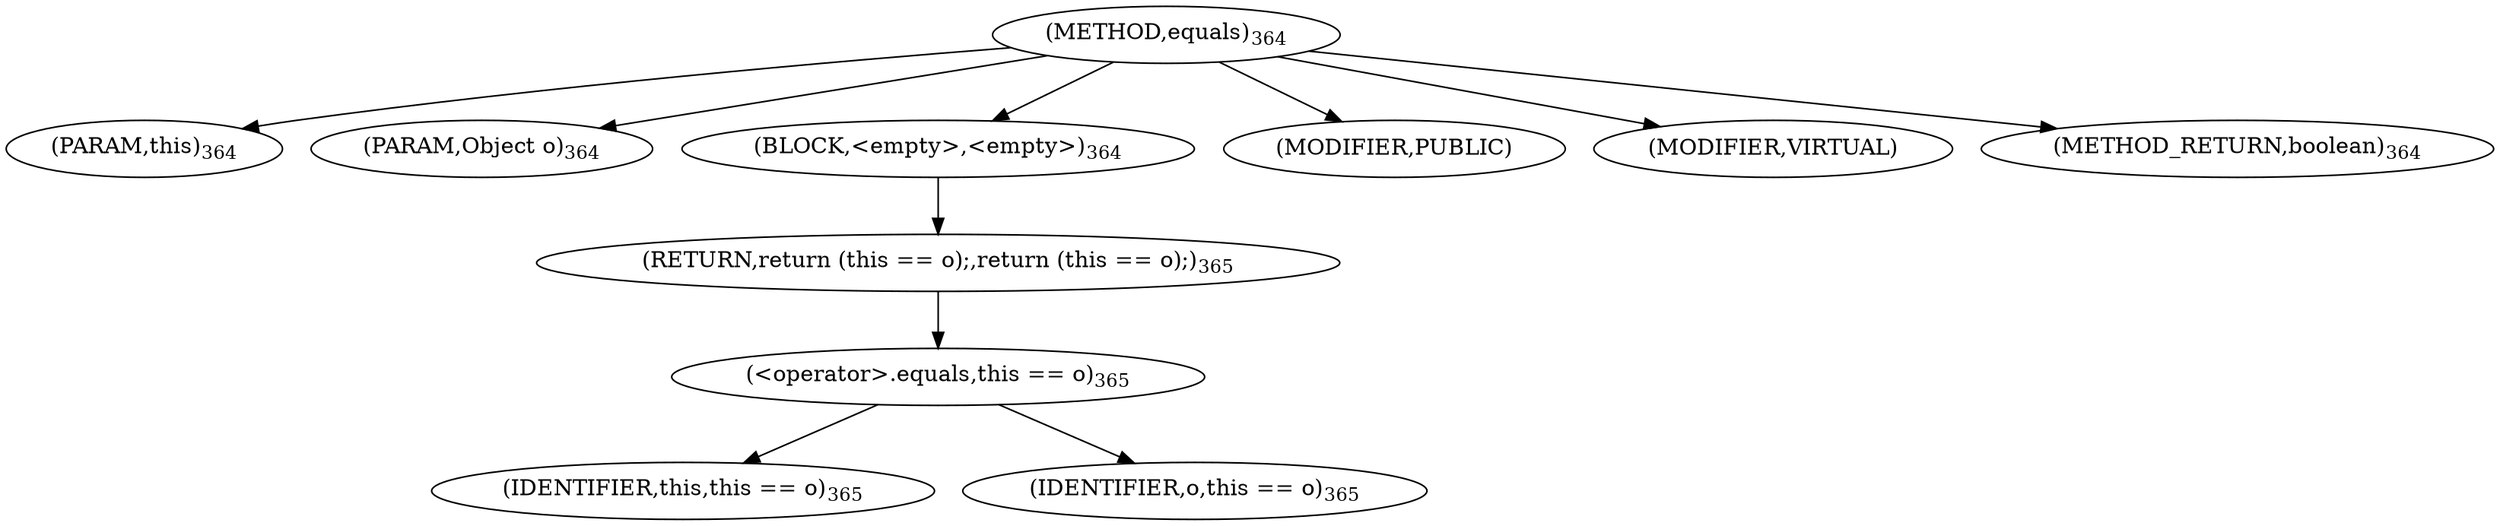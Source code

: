 digraph "equals" {  
"752" [label = <(METHOD,equals)<SUB>364</SUB>> ]
"50" [label = <(PARAM,this)<SUB>364</SUB>> ]
"753" [label = <(PARAM,Object o)<SUB>364</SUB>> ]
"754" [label = <(BLOCK,&lt;empty&gt;,&lt;empty&gt;)<SUB>364</SUB>> ]
"755" [label = <(RETURN,return (this == o);,return (this == o);)<SUB>365</SUB>> ]
"756" [label = <(&lt;operator&gt;.equals,this == o)<SUB>365</SUB>> ]
"49" [label = <(IDENTIFIER,this,this == o)<SUB>365</SUB>> ]
"757" [label = <(IDENTIFIER,o,this == o)<SUB>365</SUB>> ]
"758" [label = <(MODIFIER,PUBLIC)> ]
"759" [label = <(MODIFIER,VIRTUAL)> ]
"760" [label = <(METHOD_RETURN,boolean)<SUB>364</SUB>> ]
  "752" -> "50" 
  "752" -> "753" 
  "752" -> "754" 
  "752" -> "758" 
  "752" -> "759" 
  "752" -> "760" 
  "754" -> "755" 
  "755" -> "756" 
  "756" -> "49" 
  "756" -> "757" 
}
